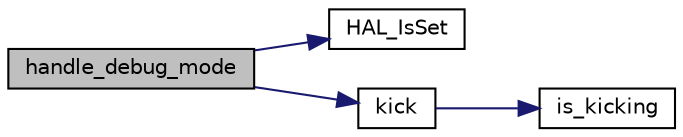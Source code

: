 digraph "handle_debug_mode"
{
  edge [fontname="Helvetica",fontsize="10",labelfontname="Helvetica",labelfontsize="10"];
  node [fontname="Helvetica",fontsize="10",shape=record];
  rankdir="LR";
  Node12 [label="handle_debug_mode",height=0.2,width=0.4,color="black", fillcolor="grey75", style="filled", fontcolor="black"];
  Node12 -> Node13 [color="midnightblue",fontsize="10",style="solid",fontname="Helvetica"];
  Node13 [label="HAL_IsSet",height=0.2,width=0.4,color="black", fillcolor="white", style="filled",URL="$_h_a_l__attiny167_8c.html#a0dd22df2d0fc638d04ea0c31d39d111e"];
  Node12 -> Node14 [color="midnightblue",fontsize="10",style="solid",fontname="Helvetica"];
  Node14 [label="kick",height=0.2,width=0.4,color="black", fillcolor="white", style="filled",URL="$main_8c.html#a0d4f8db41b896b615e70d355cfacf056",tooltip="start the kick FSM for desired strength. "];
  Node14 -> Node15 [color="midnightblue",fontsize="10",style="solid",fontname="Helvetica"];
  Node15 [label="is_kicking",height=0.2,width=0.4,color="black", fillcolor="white", style="filled",URL="$main_8c.html#a2d15b31f87ddbefcdea5546ee4250b26"];
}
